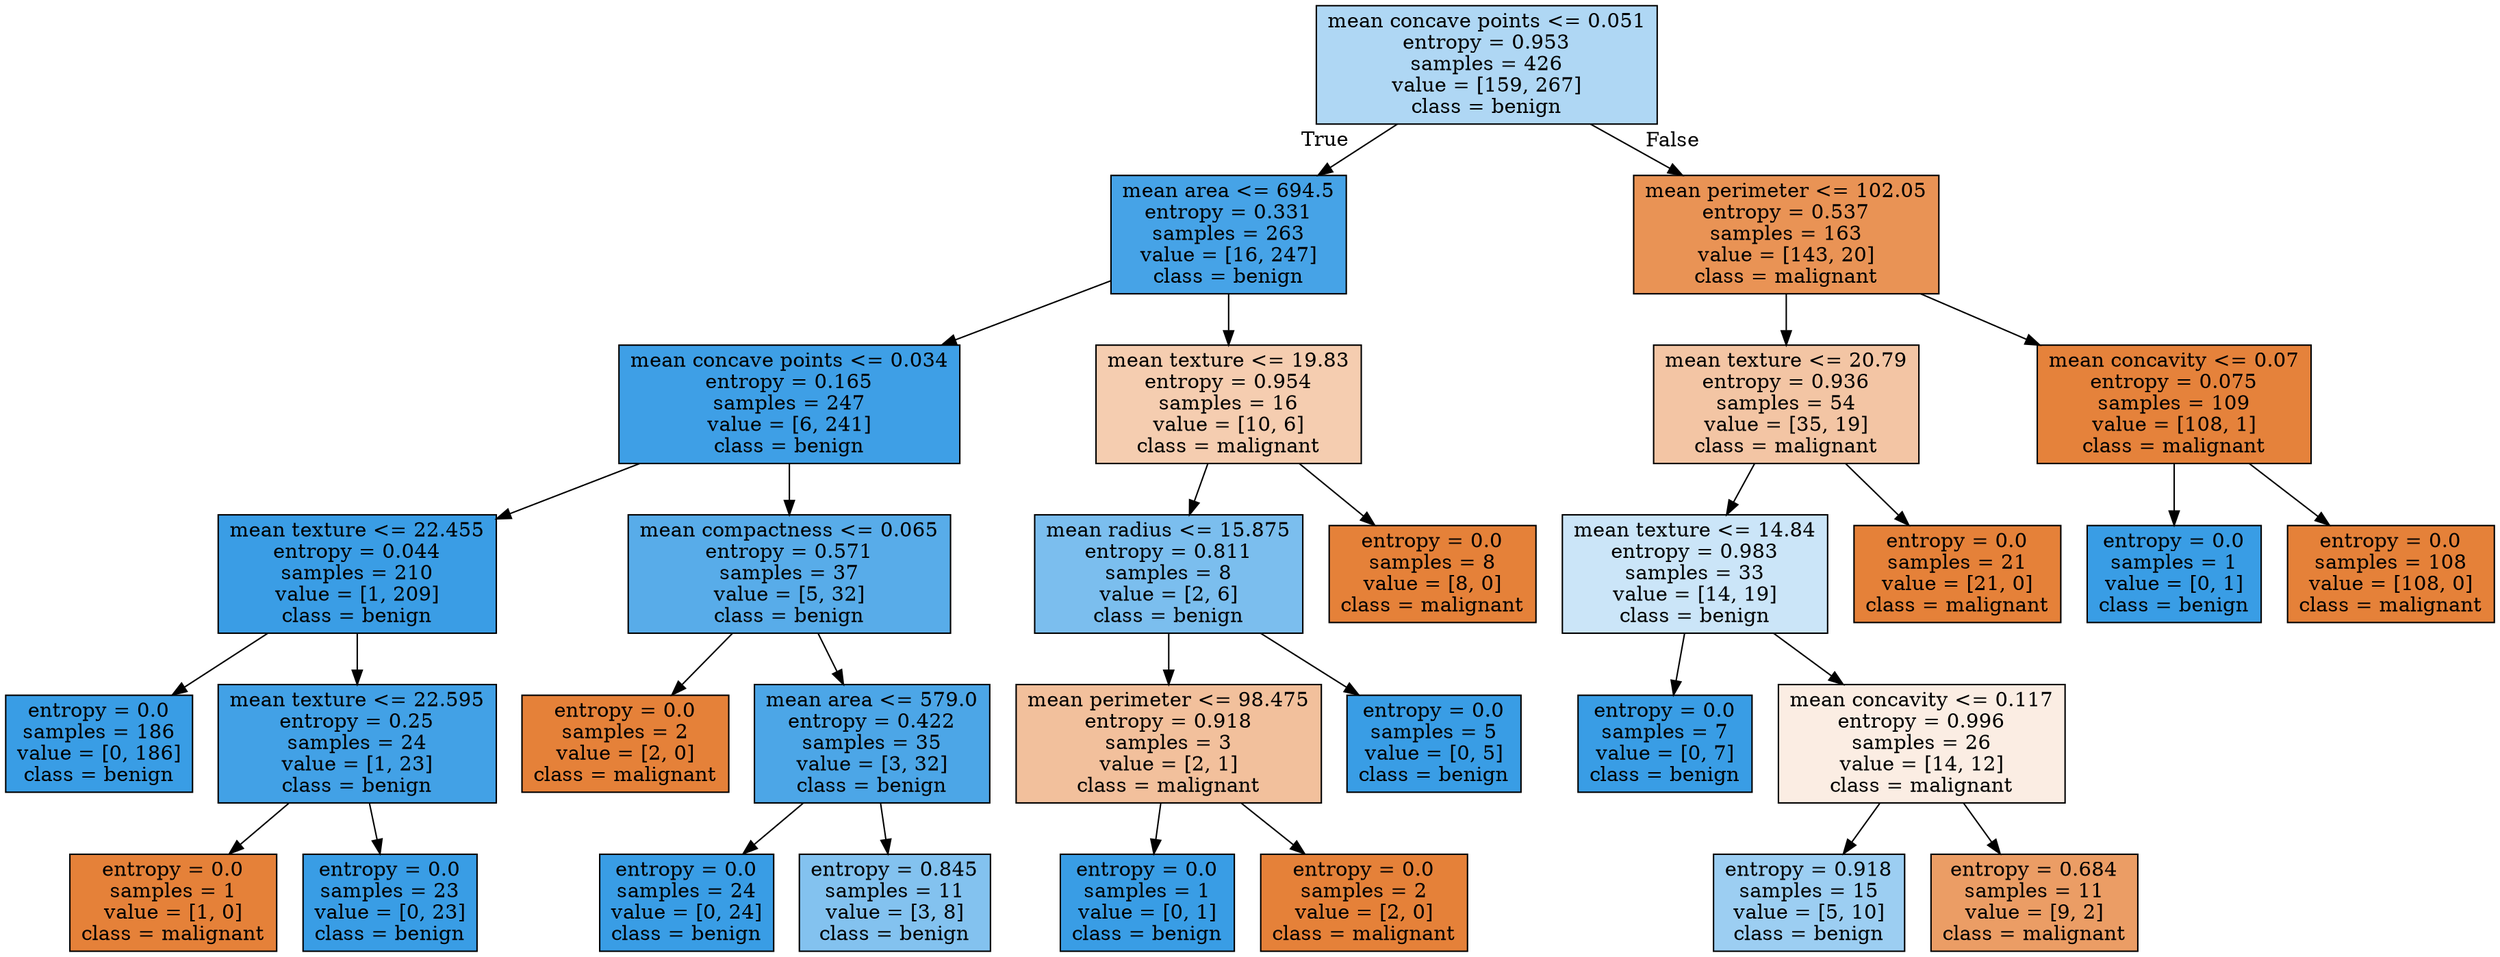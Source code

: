 digraph Tree {
node [shape=box, style="filled", color="black"] ;
0 [label="mean concave points <= 0.051\nentropy = 0.953\nsamples = 426\nvalue = [159, 267]\nclass = benign", fillcolor="#afd7f4"] ;
1 [label="mean area <= 694.5\nentropy = 0.331\nsamples = 263\nvalue = [16, 247]\nclass = benign", fillcolor="#46a3e7"] ;
0 -> 1 [labeldistance=2.5, labelangle=45, headlabel="True"] ;
2 [label="mean concave points <= 0.034\nentropy = 0.165\nsamples = 247\nvalue = [6, 241]\nclass = benign", fillcolor="#3e9fe6"] ;
1 -> 2 ;
3 [label="mean texture <= 22.455\nentropy = 0.044\nsamples = 210\nvalue = [1, 209]\nclass = benign", fillcolor="#3a9de5"] ;
2 -> 3 ;
4 [label="entropy = 0.0\nsamples = 186\nvalue = [0, 186]\nclass = benign", fillcolor="#399de5"] ;
3 -> 4 ;
5 [label="mean texture <= 22.595\nentropy = 0.25\nsamples = 24\nvalue = [1, 23]\nclass = benign", fillcolor="#42a1e6"] ;
3 -> 5 ;
6 [label="entropy = 0.0\nsamples = 1\nvalue = [1, 0]\nclass = malignant", fillcolor="#e58139"] ;
5 -> 6 ;
7 [label="entropy = 0.0\nsamples = 23\nvalue = [0, 23]\nclass = benign", fillcolor="#399de5"] ;
5 -> 7 ;
8 [label="mean compactness <= 0.065\nentropy = 0.571\nsamples = 37\nvalue = [5, 32]\nclass = benign", fillcolor="#58ace9"] ;
2 -> 8 ;
9 [label="entropy = 0.0\nsamples = 2\nvalue = [2, 0]\nclass = malignant", fillcolor="#e58139"] ;
8 -> 9 ;
10 [label="mean area <= 579.0\nentropy = 0.422\nsamples = 35\nvalue = [3, 32]\nclass = benign", fillcolor="#4ca6e7"] ;
8 -> 10 ;
11 [label="entropy = 0.0\nsamples = 24\nvalue = [0, 24]\nclass = benign", fillcolor="#399de5"] ;
10 -> 11 ;
12 [label="entropy = 0.845\nsamples = 11\nvalue = [3, 8]\nclass = benign", fillcolor="#83c2ef"] ;
10 -> 12 ;
13 [label="mean texture <= 19.83\nentropy = 0.954\nsamples = 16\nvalue = [10, 6]\nclass = malignant", fillcolor="#f5cdb0"] ;
1 -> 13 ;
14 [label="mean radius <= 15.875\nentropy = 0.811\nsamples = 8\nvalue = [2, 6]\nclass = benign", fillcolor="#7bbeee"] ;
13 -> 14 ;
15 [label="mean perimeter <= 98.475\nentropy = 0.918\nsamples = 3\nvalue = [2, 1]\nclass = malignant", fillcolor="#f2c09c"] ;
14 -> 15 ;
16 [label="entropy = 0.0\nsamples = 1\nvalue = [0, 1]\nclass = benign", fillcolor="#399de5"] ;
15 -> 16 ;
17 [label="entropy = 0.0\nsamples = 2\nvalue = [2, 0]\nclass = malignant", fillcolor="#e58139"] ;
15 -> 17 ;
18 [label="entropy = 0.0\nsamples = 5\nvalue = [0, 5]\nclass = benign", fillcolor="#399de5"] ;
14 -> 18 ;
19 [label="entropy = 0.0\nsamples = 8\nvalue = [8, 0]\nclass = malignant", fillcolor="#e58139"] ;
13 -> 19 ;
20 [label="mean perimeter <= 102.05\nentropy = 0.537\nsamples = 163\nvalue = [143, 20]\nclass = malignant", fillcolor="#e99355"] ;
0 -> 20 [labeldistance=2.5, labelangle=-45, headlabel="False"] ;
21 [label="mean texture <= 20.79\nentropy = 0.936\nsamples = 54\nvalue = [35, 19]\nclass = malignant", fillcolor="#f3c5a4"] ;
20 -> 21 ;
22 [label="mean texture <= 14.84\nentropy = 0.983\nsamples = 33\nvalue = [14, 19]\nclass = benign", fillcolor="#cbe5f8"] ;
21 -> 22 ;
23 [label="entropy = 0.0\nsamples = 7\nvalue = [0, 7]\nclass = benign", fillcolor="#399de5"] ;
22 -> 23 ;
24 [label="mean concavity <= 0.117\nentropy = 0.996\nsamples = 26\nvalue = [14, 12]\nclass = malignant", fillcolor="#fbede3"] ;
22 -> 24 ;
25 [label="entropy = 0.918\nsamples = 15\nvalue = [5, 10]\nclass = benign", fillcolor="#9ccef2"] ;
24 -> 25 ;
26 [label="entropy = 0.684\nsamples = 11\nvalue = [9, 2]\nclass = malignant", fillcolor="#eb9d65"] ;
24 -> 26 ;
27 [label="entropy = 0.0\nsamples = 21\nvalue = [21, 0]\nclass = malignant", fillcolor="#e58139"] ;
21 -> 27 ;
28 [label="mean concavity <= 0.07\nentropy = 0.075\nsamples = 109\nvalue = [108, 1]\nclass = malignant", fillcolor="#e5823b"] ;
20 -> 28 ;
29 [label="entropy = 0.0\nsamples = 1\nvalue = [0, 1]\nclass = benign", fillcolor="#399de5"] ;
28 -> 29 ;
30 [label="entropy = 0.0\nsamples = 108\nvalue = [108, 0]\nclass = malignant", fillcolor="#e58139"] ;
28 -> 30 ;
}